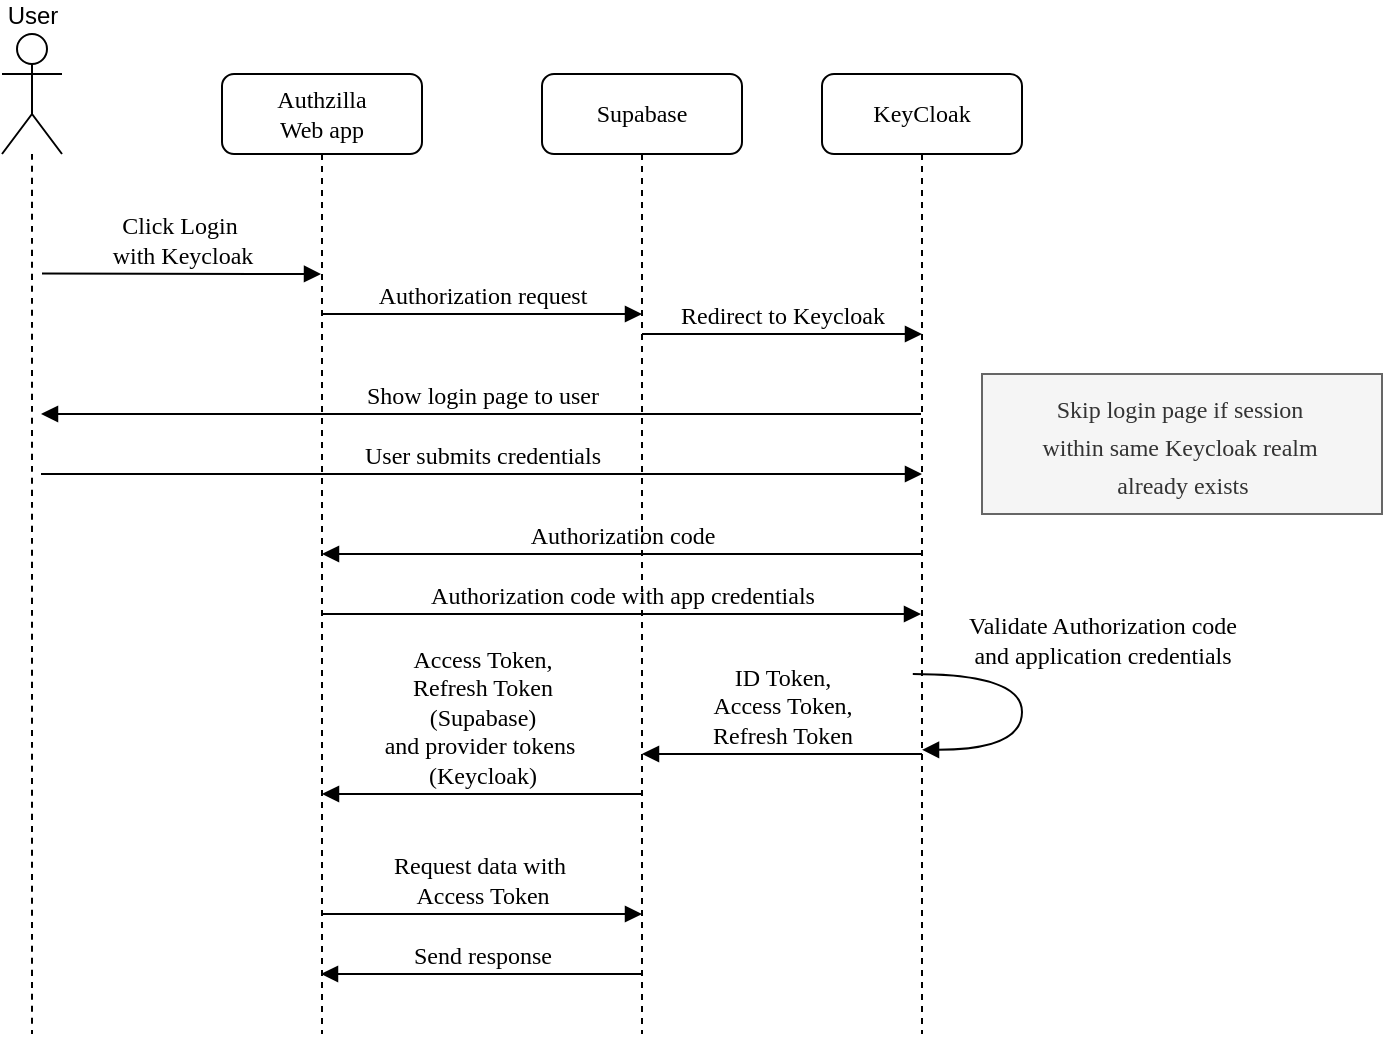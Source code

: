 <mxfile version="24.4.13" type="device" pages="3">
  <diagram name="Page-1" id="13e1069c-82ec-6db2-03f1-153e76fe0fe0">
    <mxGraphModel dx="766" dy="819" grid="1" gridSize="10" guides="1" tooltips="1" connect="1" arrows="1" fold="1" page="1" pageScale="1" pageWidth="1100" pageHeight="850" background="none" math="0" shadow="0">
      <root>
        <mxCell id="0" />
        <mxCell id="1" parent="0" />
        <mxCell id="7baba1c4bc27f4b0-2" value="&lt;div&gt;Authzilla&lt;/div&gt;&lt;div&gt;Web app&lt;br&gt;&lt;/div&gt;" style="shape=umlLifeline;perimeter=lifelinePerimeter;whiteSpace=wrap;html=1;container=1;collapsible=0;recursiveResize=0;outlineConnect=0;rounded=1;shadow=0;comic=0;labelBackgroundColor=none;strokeWidth=1;fontFamily=Verdana;fontSize=12;align=center;" parent="1" vertex="1">
          <mxGeometry x="240" y="80" width="100" height="480" as="geometry" />
        </mxCell>
        <mxCell id="7baba1c4bc27f4b0-3" value="Supabase" style="shape=umlLifeline;perimeter=lifelinePerimeter;whiteSpace=wrap;html=1;container=1;collapsible=0;recursiveResize=0;outlineConnect=0;rounded=1;shadow=0;comic=0;labelBackgroundColor=none;strokeWidth=1;fontFamily=Verdana;fontSize=12;align=center;" parent="1" vertex="1">
          <mxGeometry x="400" y="80" width="100" height="480" as="geometry" />
        </mxCell>
        <mxCell id="7baba1c4bc27f4b0-29" value="Authorization code with app credentials" style="html=1;verticalAlign=bottom;endArrow=block;labelBackgroundColor=none;fontFamily=Verdana;fontSize=12;edgeStyle=elbowEdgeStyle;elbow=vertical;" parent="7baba1c4bc27f4b0-3" target="7baba1c4bc27f4b0-4" edge="1">
          <mxGeometry relative="1" as="geometry">
            <mxPoint x="-110" y="270" as="sourcePoint" />
            <mxPoint x="160" y="270" as="targetPoint" />
          </mxGeometry>
        </mxCell>
        <mxCell id="7baba1c4bc27f4b0-17" value="&lt;div&gt;Redirect to Keycloak&lt;br&gt;&lt;/div&gt;" style="html=1;verticalAlign=bottom;endArrow=block;labelBackgroundColor=none;fontFamily=Verdana;fontSize=12;edgeStyle=elbowEdgeStyle;elbow=vertical;" parent="7baba1c4bc27f4b0-3" source="7baba1c4bc27f4b0-3" edge="1">
          <mxGeometry relative="1" as="geometry">
            <mxPoint x="60" y="130" as="sourcePoint" />
            <Array as="points">
              <mxPoint x="65" y="130" />
            </Array>
            <mxPoint x="190" y="130" as="targetPoint" />
          </mxGeometry>
        </mxCell>
        <mxCell id="7baba1c4bc27f4b0-4" value="KeyCloak" style="shape=umlLifeline;perimeter=lifelinePerimeter;whiteSpace=wrap;html=1;container=1;collapsible=0;recursiveResize=0;outlineConnect=0;rounded=1;shadow=0;comic=0;labelBackgroundColor=none;strokeWidth=1;fontFamily=Verdana;fontSize=12;align=center;fillStyle=auto;" parent="1" vertex="1">
          <mxGeometry x="540" y="80" width="100" height="480" as="geometry" />
        </mxCell>
        <mxCell id="PX7r41C8jKoDGEAEVAmK-14" value="&lt;div&gt;ID Token, &lt;br&gt;&lt;/div&gt;&lt;div&gt;Access Token,&lt;/div&gt;&lt;div&gt;Refresh Token&lt;br&gt;&lt;/div&gt;" style="html=1;verticalAlign=bottom;endArrow=block;labelBackgroundColor=none;fontFamily=Verdana;fontSize=12;" edge="1" parent="7baba1c4bc27f4b0-4">
          <mxGeometry relative="1" as="geometry">
            <mxPoint x="50" y="340" as="sourcePoint" />
            <mxPoint x="-90" y="340" as="targetPoint" />
          </mxGeometry>
        </mxCell>
        <mxCell id="7baba1c4bc27f4b0-35" value="&lt;div&gt;Validate Authorization code&lt;/div&gt;&lt;div&gt;and application credentials&lt;br&gt;&lt;/div&gt;" style="html=1;verticalAlign=bottom;endArrow=block;labelBackgroundColor=none;fontFamily=Verdana;fontSize=12;elbow=vertical;edgeStyle=orthogonalEdgeStyle;curved=1;entryX=1;entryY=0.286;entryPerimeter=0;exitX=1.038;exitY=0.345;exitPerimeter=0;" parent="7baba1c4bc27f4b0-4" edge="1">
          <mxGeometry x="-0.234" y="40" relative="1" as="geometry">
            <mxPoint x="45.4" y="300.0" as="sourcePoint" />
            <mxPoint x="50.02" y="337.92" as="targetPoint" />
            <Array as="points">
              <mxPoint x="100.02" y="299.9" />
              <mxPoint x="100.02" y="337.9" />
            </Array>
            <mxPoint as="offset" />
          </mxGeometry>
        </mxCell>
        <mxCell id="7baba1c4bc27f4b0-23" value="User submits credentials" style="html=1;verticalAlign=bottom;endArrow=block;entryX=0;entryY=0;labelBackgroundColor=none;fontFamily=Verdana;fontSize=12;" parent="1" edge="1">
          <mxGeometry relative="1" as="geometry">
            <mxPoint x="149.5" y="280" as="sourcePoint" />
            <mxPoint x="590" y="280" as="targetPoint" />
          </mxGeometry>
        </mxCell>
        <mxCell id="7baba1c4bc27f4b0-11" value="&lt;div&gt;Click Login&amp;nbsp;&lt;/div&gt;&lt;div&gt;with Keycloak&lt;/div&gt;" style="html=1;verticalAlign=bottom;endArrow=block;labelBackgroundColor=none;fontFamily=Verdana;fontSize=12;edgeStyle=elbowEdgeStyle;elbow=vertical;exitX=0.5;exitY=0.172;exitDx=0;exitDy=0;exitPerimeter=0;strokeWidth=1;" parent="1" target="7baba1c4bc27f4b0-2" edge="1">
          <mxGeometry relative="1" as="geometry">
            <mxPoint x="150" y="179.76" as="sourcePoint" />
            <mxPoint x="285" y="180" as="targetPoint" />
          </mxGeometry>
        </mxCell>
        <mxCell id="7baba1c4bc27f4b0-14" value="Authorization request" style="html=1;verticalAlign=bottom;endArrow=block;labelBackgroundColor=none;fontFamily=Verdana;fontSize=12;edgeStyle=elbowEdgeStyle;elbow=vertical;" parent="1" edge="1">
          <mxGeometry relative="1" as="geometry">
            <mxPoint x="290" y="200" as="sourcePoint" />
            <mxPoint x="450" y="200" as="targetPoint" />
          </mxGeometry>
        </mxCell>
        <mxCell id="PX7r41C8jKoDGEAEVAmK-23" style="edgeStyle=none;curved=1;rounded=0;orthogonalLoop=1;jettySize=auto;html=1;fontSize=12;startSize=8;endSize=8;endArrow=none;endFill=0;dashed=1;" edge="1" parent="1" source="PX7r41C8jKoDGEAEVAmK-3">
          <mxGeometry relative="1" as="geometry">
            <mxPoint x="145" y="560" as="targetPoint" />
          </mxGeometry>
        </mxCell>
        <mxCell id="PX7r41C8jKoDGEAEVAmK-3" value="User" style="shape=umlActor;verticalLabelPosition=top;verticalAlign=bottom;html=1;labelPosition=center;align=center;" vertex="1" parent="1">
          <mxGeometry x="130" y="60" width="30" height="60" as="geometry" />
        </mxCell>
        <mxCell id="PX7r41C8jKoDGEAEVAmK-12" value="Show login page to user" style="html=1;verticalAlign=bottom;endArrow=block;labelBackgroundColor=none;fontFamily=Verdana;fontSize=12;" edge="1" parent="1">
          <mxGeometry relative="1" as="geometry">
            <mxPoint x="589.5" y="250" as="sourcePoint" />
            <mxPoint x="149.5" y="250" as="targetPoint" />
          </mxGeometry>
        </mxCell>
        <mxCell id="PX7r41C8jKoDGEAEVAmK-13" value="Authorization code" style="html=1;verticalAlign=bottom;endArrow=block;labelBackgroundColor=none;fontFamily=Verdana;fontSize=12;" edge="1" parent="1">
          <mxGeometry relative="1" as="geometry">
            <mxPoint x="590" y="320" as="sourcePoint" />
            <mxPoint x="290" y="320" as="targetPoint" />
          </mxGeometry>
        </mxCell>
        <mxCell id="PX7r41C8jKoDGEAEVAmK-15" value="&lt;div&gt;Access Token,&lt;/div&gt;&lt;div&gt;Refresh Token &lt;br&gt;&lt;/div&gt;&lt;div&gt;(Supabase)&lt;/div&gt;&lt;div&gt;and provider tokens&amp;nbsp;&lt;/div&gt;&lt;div&gt;(Keycloak)&lt;br&gt;&lt;/div&gt;" style="html=1;verticalAlign=bottom;endArrow=block;labelBackgroundColor=none;fontFamily=Verdana;fontSize=12;" edge="1" parent="1" target="7baba1c4bc27f4b0-2">
          <mxGeometry relative="1" as="geometry">
            <mxPoint x="450" y="440" as="sourcePoint" />
            <mxPoint x="310" y="440" as="targetPoint" />
          </mxGeometry>
        </mxCell>
        <mxCell id="PX7r41C8jKoDGEAEVAmK-17" value="Send response" style="html=1;verticalAlign=bottom;endArrow=block;labelBackgroundColor=none;fontFamily=Verdana;fontSize=12;" edge="1" parent="1">
          <mxGeometry relative="1" as="geometry">
            <mxPoint x="450" y="530" as="sourcePoint" />
            <mxPoint x="289.5" y="530" as="targetPoint" />
          </mxGeometry>
        </mxCell>
        <mxCell id="PX7r41C8jKoDGEAEVAmK-16" value="&lt;div&gt;Request data with&amp;nbsp;&lt;/div&gt;&lt;div&gt;Access Token&lt;/div&gt;" style="html=1;verticalAlign=bottom;endArrow=block;labelBackgroundColor=none;fontFamily=Verdana;fontSize=12;edgeStyle=elbowEdgeStyle;elbow=vertical;" edge="1" parent="1">
          <mxGeometry relative="1" as="geometry">
            <mxPoint x="290" y="500" as="sourcePoint" />
            <mxPoint x="450" y="500" as="targetPoint" />
          </mxGeometry>
        </mxCell>
        <mxCell id="PX7r41C8jKoDGEAEVAmK-26" value="&lt;div&gt;&lt;font style=&quot;font-size: 12px;&quot; face=&quot;Verdana&quot;&gt;Skip login page if session&amp;nbsp;&lt;/font&gt;&lt;/div&gt;&lt;div&gt;&lt;font style=&quot;font-size: 12px;&quot; face=&quot;Verdana&quot;&gt;within same Keycloak realm&amp;nbsp;&lt;/font&gt;&lt;/div&gt;&lt;div&gt;&lt;font style=&quot;font-size: 12px;&quot; face=&quot;Verdana&quot;&gt;already exists&lt;/font&gt;&lt;/div&gt;" style="text;html=1;align=center;verticalAlign=middle;resizable=0;points=[];autosize=1;strokeColor=#666666;fillColor=#f5f5f5;fontSize=16;fontColor=#333333;" vertex="1" parent="1">
          <mxGeometry x="620" y="230" width="200" height="70" as="geometry" />
        </mxCell>
      </root>
    </mxGraphModel>
  </diagram>
  <diagram name="Copy of Page-1" id="uzajce16yBueRWfyHxfM">
    <mxGraphModel dx="1434" dy="832" grid="1" gridSize="10" guides="1" tooltips="1" connect="1" arrows="1" fold="1" page="1" pageScale="1" pageWidth="1100" pageHeight="850" background="none" math="0" shadow="0">
      <root>
        <mxCell id="-8wHPBKjxrdZyX75qHHw-0" />
        <mxCell id="-8wHPBKjxrdZyX75qHHw-1" parent="-8wHPBKjxrdZyX75qHHw-0" />
        <mxCell id="-8wHPBKjxrdZyX75qHHw-2" value="&lt;div&gt;Authzilla&lt;/div&gt;&lt;div&gt;Web app&lt;br&gt;&lt;/div&gt;" style="shape=umlLifeline;perimeter=lifelinePerimeter;whiteSpace=wrap;html=1;container=1;collapsible=0;recursiveResize=0;outlineConnect=0;rounded=1;shadow=0;comic=0;labelBackgroundColor=none;strokeWidth=1;fontFamily=Verdana;fontSize=12;align=center;" vertex="1" parent="-8wHPBKjxrdZyX75qHHw-1">
          <mxGeometry x="240" y="80" width="100" height="600" as="geometry" />
        </mxCell>
        <mxCell id="Pzb26Hz-QRL7ZcDQtYH3-3" value="Redirect to /firstlogin" style="html=1;verticalAlign=bottom;endArrow=block;labelBackgroundColor=none;fontFamily=Verdana;fontSize=12;" edge="1" parent="-8wHPBKjxrdZyX75qHHw-2">
          <mxGeometry x="0.003" relative="1" as="geometry">
            <mxPoint x="50" y="280" as="sourcePoint" />
            <mxPoint x="-95" y="280" as="targetPoint" />
            <mxPoint as="offset" />
          </mxGeometry>
        </mxCell>
        <mxCell id="Pzb26Hz-QRL7ZcDQtYH3-4" value="&lt;div&gt;User submits form&amp;nbsp;&lt;/div&gt;&lt;div&gt;with name and role&lt;br&gt;&lt;/div&gt;" style="html=1;verticalAlign=bottom;endArrow=block;labelBackgroundColor=none;fontFamily=Verdana;fontSize=12;edgeStyle=elbowEdgeStyle;elbow=vertical;" edge="1" parent="-8wHPBKjxrdZyX75qHHw-2">
          <mxGeometry relative="1" as="geometry">
            <mxPoint x="-94" y="320" as="sourcePoint" />
            <mxPoint x="50" y="320" as="targetPoint" />
            <mxPoint as="offset" />
          </mxGeometry>
        </mxCell>
        <mxCell id="Pzb26Hz-QRL7ZcDQtYH3-8" value="&lt;div&gt;User is logged out&lt;br&gt;&lt;/div&gt;" style="html=1;verticalAlign=bottom;endArrow=block;labelBackgroundColor=none;fontFamily=Verdana;fontSize=12;" edge="1" parent="-8wHPBKjxrdZyX75qHHw-2">
          <mxGeometry relative="1" as="geometry">
            <mxPoint x="50.5" y="380" as="sourcePoint" />
            <mxPoint x="-94" y="380" as="targetPoint" />
          </mxGeometry>
        </mxCell>
        <mxCell id="Pzb26Hz-QRL7ZcDQtYH3-9" value="User logs in again" style="html=1;verticalAlign=bottom;endArrow=block;labelBackgroundColor=none;fontFamily=Verdana;fontSize=12;edgeStyle=elbowEdgeStyle;elbow=vertical;" edge="1" parent="-8wHPBKjxrdZyX75qHHw-2">
          <mxGeometry relative="1" as="geometry">
            <mxPoint x="-94" y="420" as="sourcePoint" />
            <mxPoint x="50" y="420" as="targetPoint" />
            <mxPoint as="offset" />
          </mxGeometry>
        </mxCell>
        <mxCell id="-8wHPBKjxrdZyX75qHHw-3" value="Supabase" style="shape=umlLifeline;perimeter=lifelinePerimeter;whiteSpace=wrap;html=1;container=1;collapsible=0;recursiveResize=0;outlineConnect=0;rounded=1;shadow=0;comic=0;labelBackgroundColor=none;strokeWidth=1;fontFamily=Verdana;fontSize=12;align=center;" vertex="1" parent="-8wHPBKjxrdZyX75qHHw-1">
          <mxGeometry x="400" y="80" width="100" height="600" as="geometry" />
        </mxCell>
        <mxCell id="Pzb26Hz-QRL7ZcDQtYH3-0" value="&lt;div&gt;Access Token and&lt;/div&gt;&lt;div&gt;Refresh Token&lt;br&gt;&lt;/div&gt;" style="html=1;verticalAlign=bottom;endArrow=block;labelBackgroundColor=none;fontFamily=Verdana;fontSize=12;" edge="1" parent="-8wHPBKjxrdZyX75qHHw-3">
          <mxGeometry relative="1" as="geometry">
            <mxPoint x="50" y="160" as="sourcePoint" />
            <mxPoint x="-110" y="160" as="targetPoint" />
          </mxGeometry>
        </mxCell>
        <mxCell id="Pzb26Hz-QRL7ZcDQtYH3-1" value="&lt;div&gt;Request user data,&lt;/div&gt;&lt;div&gt;is the user new,&lt;/div&gt;&lt;div&gt;get new_users.is_new&lt;br&gt;&lt;/div&gt;" style="html=1;verticalAlign=bottom;endArrow=block;labelBackgroundColor=none;fontFamily=Verdana;fontSize=12;edgeStyle=elbowEdgeStyle;elbow=vertical;" edge="1" parent="-8wHPBKjxrdZyX75qHHw-3">
          <mxGeometry relative="1" as="geometry">
            <mxPoint x="-110" y="220" as="sourcePoint" />
            <mxPoint x="50" y="220" as="targetPoint" />
          </mxGeometry>
        </mxCell>
        <mxCell id="Pzb26Hz-QRL7ZcDQtYH3-2" value="&lt;div&gt;Send response,&lt;/div&gt;&lt;div&gt;is_new = true&lt;br&gt;&lt;/div&gt;" style="html=1;verticalAlign=bottom;endArrow=block;labelBackgroundColor=none;fontFamily=Verdana;fontSize=12;" edge="1" parent="-8wHPBKjxrdZyX75qHHw-3">
          <mxGeometry relative="1" as="geometry">
            <mxPoint x="50.5" y="260" as="sourcePoint" />
            <mxPoint x="-110" y="260" as="targetPoint" />
          </mxGeometry>
        </mxCell>
        <mxCell id="Pzb26Hz-QRL7ZcDQtYH3-5" value="&lt;div&gt;Data is sent to&lt;/div&gt;&lt;div&gt;public.new_users&lt;br&gt;&lt;/div&gt;" style="html=1;verticalAlign=bottom;endArrow=block;labelBackgroundColor=none;fontFamily=Verdana;fontSize=12;edgeStyle=elbowEdgeStyle;elbow=vertical;" edge="1" parent="-8wHPBKjxrdZyX75qHHw-3">
          <mxGeometry relative="1" as="geometry">
            <mxPoint x="-110" y="330" as="sourcePoint" />
            <mxPoint x="50" y="330" as="targetPoint" />
          </mxGeometry>
        </mxCell>
        <mxCell id="-8wHPBKjxrdZyX75qHHw-11" value="&lt;div&gt;New entry in&amp;nbsp;&lt;/div&gt;&lt;div&gt;auth.users table&lt;/div&gt;" style="html=1;verticalAlign=bottom;endArrow=block;labelBackgroundColor=none;fontFamily=Verdana;fontSize=12;edgeStyle=elbowEdgeStyle;elbow=vertical;" edge="1" parent="-8wHPBKjxrdZyX75qHHw-3">
          <mxGeometry relative="1" as="geometry">
            <mxPoint x="-110" y="110" as="sourcePoint" />
            <mxPoint x="50" y="110" as="targetPoint" />
          </mxGeometry>
        </mxCell>
        <mxCell id="odgqB7WwlLOnfThK7BMa-0" value="&lt;div&gt;A function is triggered,&lt;/div&gt;&lt;div&gt;entry created in&amp;nbsp;&lt;/div&gt;&lt;div&gt;public.new_users table&lt;br&gt;&lt;/div&gt;" style="html=1;verticalAlign=bottom;endArrow=block;labelBackgroundColor=none;fontFamily=Verdana;fontSize=12;elbow=vertical;edgeStyle=orthogonalEdgeStyle;curved=1;entryX=1;entryY=0.286;entryPerimeter=0;exitX=1.038;exitY=0.345;exitPerimeter=0;" edge="1" parent="-8wHPBKjxrdZyX75qHHw-3">
          <mxGeometry x="-0.234" y="40" relative="1" as="geometry">
            <mxPoint x="45.4" y="110.0" as="sourcePoint" />
            <mxPoint x="50.02" y="147.92" as="targetPoint" />
            <Array as="points">
              <mxPoint x="100.02" y="109.9" />
              <mxPoint x="100.02" y="147.9" />
            </Array>
            <mxPoint as="offset" />
          </mxGeometry>
        </mxCell>
        <mxCell id="Pzb26Hz-QRL7ZcDQtYH3-7" value="&lt;div&gt;Function is triggered,&lt;br&gt;&lt;/div&gt;&lt;div&gt;sets a custom claim for role&lt;/div&gt;&lt;div&gt;in auth.users app metadata&lt;br&gt;&lt;/div&gt;" style="html=1;verticalAlign=bottom;endArrow=block;labelBackgroundColor=none;fontFamily=Verdana;fontSize=12;elbow=vertical;edgeStyle=orthogonalEdgeStyle;curved=1;entryX=1;entryY=0.286;entryPerimeter=0;exitX=1.038;exitY=0.345;exitPerimeter=0;" edge="1" parent="-8wHPBKjxrdZyX75qHHw-3">
          <mxGeometry x="-0.234" y="50" relative="1" as="geometry">
            <mxPoint x="45.4" y="330.0" as="sourcePoint" />
            <mxPoint x="50.02" y="367.92" as="targetPoint" />
            <Array as="points">
              <mxPoint x="100.02" y="329.9" />
              <mxPoint x="100.02" y="367.9" />
            </Array>
            <mxPoint as="offset" />
          </mxGeometry>
        </mxCell>
        <mxCell id="Pzb26Hz-QRL7ZcDQtYH3-10" value="Authorization request" style="html=1;verticalAlign=bottom;endArrow=block;labelBackgroundColor=none;fontFamily=Verdana;fontSize=12;edgeStyle=elbowEdgeStyle;elbow=vertical;" edge="1" parent="-8wHPBKjxrdZyX75qHHw-3">
          <mxGeometry relative="1" as="geometry">
            <mxPoint x="-110" y="430" as="sourcePoint" />
            <mxPoint x="50" y="430" as="targetPoint" />
          </mxGeometry>
        </mxCell>
        <mxCell id="Pzb26Hz-QRL7ZcDQtYH3-11" value="&lt;div&gt;New Access Token&lt;/div&gt;&lt;div&gt;which includes role&lt;br&gt;&lt;/div&gt;" style="html=1;verticalAlign=bottom;endArrow=block;labelBackgroundColor=none;fontFamily=Verdana;fontSize=12;" edge="1" parent="-8wHPBKjxrdZyX75qHHw-3">
          <mxGeometry relative="1" as="geometry">
            <mxPoint x="50.5" y="470" as="sourcePoint" />
            <mxPoint x="-110" y="470" as="targetPoint" />
          </mxGeometry>
        </mxCell>
        <mxCell id="Pzb26Hz-QRL7ZcDQtYH3-12" value="&lt;div&gt;Request data with&lt;/div&gt;&lt;div&gt;Access Token&lt;br&gt;&lt;/div&gt;" style="html=1;verticalAlign=bottom;endArrow=block;labelBackgroundColor=none;fontFamily=Verdana;fontSize=12;edgeStyle=elbowEdgeStyle;elbow=vertical;" edge="1" parent="-8wHPBKjxrdZyX75qHHw-3">
          <mxGeometry relative="1" as="geometry">
            <mxPoint x="-110" y="520" as="sourcePoint" />
            <mxPoint x="50" y="520" as="targetPoint" />
          </mxGeometry>
        </mxCell>
        <mxCell id="-8wHPBKjxrdZyX75qHHw-10" value="&lt;div&gt;Sign up for&amp;nbsp;&lt;/div&gt;&lt;div&gt;the first time&lt;/div&gt;" style="html=1;verticalAlign=bottom;endArrow=block;labelBackgroundColor=none;fontFamily=Verdana;fontSize=12;edgeStyle=elbowEdgeStyle;elbow=vertical;exitX=0.5;exitY=0.172;exitDx=0;exitDy=0;exitPerimeter=0;strokeWidth=1;" edge="1" parent="-8wHPBKjxrdZyX75qHHw-1" target="-8wHPBKjxrdZyX75qHHw-2">
          <mxGeometry relative="1" as="geometry">
            <mxPoint x="145" y="179.76" as="sourcePoint" />
            <mxPoint x="285" y="180" as="targetPoint" />
          </mxGeometry>
        </mxCell>
        <mxCell id="-8wHPBKjxrdZyX75qHHw-12" style="edgeStyle=none;curved=1;rounded=0;orthogonalLoop=1;jettySize=auto;html=1;fontSize=12;startSize=8;endSize=8;endArrow=none;endFill=0;dashed=1;" edge="1" parent="-8wHPBKjxrdZyX75qHHw-1" source="-8wHPBKjxrdZyX75qHHw-13">
          <mxGeometry relative="1" as="geometry">
            <mxPoint x="145" y="680" as="targetPoint" />
          </mxGeometry>
        </mxCell>
        <mxCell id="-8wHPBKjxrdZyX75qHHw-13" value="User" style="shape=umlActor;verticalLabelPosition=top;verticalAlign=bottom;html=1;labelPosition=center;align=center;" vertex="1" parent="-8wHPBKjxrdZyX75qHHw-1">
          <mxGeometry x="130" y="60" width="30" height="60" as="geometry" />
        </mxCell>
        <mxCell id="Pzb26Hz-QRL7ZcDQtYH3-13" value="&lt;div&gt;Response depending&amp;nbsp;&lt;/div&gt;&lt;div&gt;on tables&#39; RLS&lt;/div&gt;" style="html=1;verticalAlign=bottom;endArrow=block;labelBackgroundColor=none;fontFamily=Verdana;fontSize=12;" edge="1" parent="-8wHPBKjxrdZyX75qHHw-1">
          <mxGeometry relative="1" as="geometry">
            <mxPoint x="450.5" y="639" as="sourcePoint" />
            <mxPoint x="290" y="639" as="targetPoint" />
          </mxGeometry>
        </mxCell>
        <mxCell id="Pzb26Hz-QRL7ZcDQtYH3-14" value="&lt;div&gt;&lt;font style=&quot;font-size: 12px;&quot; face=&quot;Verdana&quot;&gt;RLS: Row-Level Security&lt;/font&gt;&lt;/div&gt;" style="text;html=1;align=center;verticalAlign=middle;resizable=0;points=[];autosize=1;strokeColor=#666666;fillColor=#f5f5f5;fontSize=16;fontColor=#333333;" vertex="1" parent="-8wHPBKjxrdZyX75qHHw-1">
          <mxGeometry x="465" y="620" width="170" height="30" as="geometry" />
        </mxCell>
      </root>
    </mxGraphModel>
  </diagram>
  <diagram name="Copy of Copy of Page-1" id="sQbsyHyKau1o1eUWHpZ0">
    <mxGraphModel dx="766" dy="819" grid="1" gridSize="10" guides="1" tooltips="1" connect="1" arrows="1" fold="1" page="1" pageScale="1" pageWidth="1100" pageHeight="850" background="none" math="0" shadow="0">
      <root>
        <mxCell id="BOsUc2_7xlsHID5HbQzm-0" />
        <mxCell id="BOsUc2_7xlsHID5HbQzm-1" parent="BOsUc2_7xlsHID5HbQzm-0" />
        <mxCell id="BOsUc2_7xlsHID5HbQzm-2" value="&lt;div&gt;Authzilla&lt;/div&gt;&lt;div&gt;Web app&lt;br&gt;&lt;/div&gt;" style="shape=umlLifeline;perimeter=lifelinePerimeter;whiteSpace=wrap;html=1;container=1;collapsible=0;recursiveResize=0;outlineConnect=0;rounded=1;shadow=0;comic=0;labelBackgroundColor=none;strokeWidth=1;fontFamily=Verdana;fontSize=12;align=center;" vertex="1" parent="BOsUc2_7xlsHID5HbQzm-1">
          <mxGeometry x="240" y="80" width="100" height="600" as="geometry" />
        </mxCell>
        <mxCell id="BOsUc2_7xlsHID5HbQzm-3" value="Redirect to /firstlogin" style="html=1;verticalAlign=bottom;endArrow=block;labelBackgroundColor=none;fontFamily=Verdana;fontSize=12;" edge="1" parent="BOsUc2_7xlsHID5HbQzm-2">
          <mxGeometry x="0.003" relative="1" as="geometry">
            <mxPoint x="50" y="280" as="sourcePoint" />
            <mxPoint x="-95" y="280" as="targetPoint" />
            <mxPoint as="offset" />
          </mxGeometry>
        </mxCell>
        <mxCell id="BOsUc2_7xlsHID5HbQzm-4" value="&lt;div&gt;User submits form&amp;nbsp;&lt;/div&gt;&lt;div&gt;with name and role&lt;br&gt;&lt;/div&gt;" style="html=1;verticalAlign=bottom;endArrow=block;labelBackgroundColor=none;fontFamily=Verdana;fontSize=12;edgeStyle=elbowEdgeStyle;elbow=vertical;" edge="1" parent="BOsUc2_7xlsHID5HbQzm-2">
          <mxGeometry relative="1" as="geometry">
            <mxPoint x="-94" y="320" as="sourcePoint" />
            <mxPoint x="50" y="320" as="targetPoint" />
            <mxPoint as="offset" />
          </mxGeometry>
        </mxCell>
        <mxCell id="BOsUc2_7xlsHID5HbQzm-7" value="Supabase" style="shape=umlLifeline;perimeter=lifelinePerimeter;whiteSpace=wrap;html=1;container=1;collapsible=0;recursiveResize=0;outlineConnect=0;rounded=1;shadow=0;comic=0;labelBackgroundColor=none;strokeWidth=1;fontFamily=Verdana;fontSize=12;align=center;" vertex="1" parent="BOsUc2_7xlsHID5HbQzm-1">
          <mxGeometry x="400" y="80" width="100" height="600" as="geometry" />
        </mxCell>
        <mxCell id="BOsUc2_7xlsHID5HbQzm-8" value="&lt;div&gt;Access Token and&lt;/div&gt;&lt;div&gt;Refresh Token&lt;br&gt;&lt;/div&gt;" style="html=1;verticalAlign=bottom;endArrow=block;labelBackgroundColor=none;fontFamily=Verdana;fontSize=12;" edge="1" parent="BOsUc2_7xlsHID5HbQzm-7">
          <mxGeometry relative="1" as="geometry">
            <mxPoint x="50" y="160" as="sourcePoint" />
            <mxPoint x="-110" y="160" as="targetPoint" />
          </mxGeometry>
        </mxCell>
        <mxCell id="BOsUc2_7xlsHID5HbQzm-9" value="&lt;div&gt;Request user data,&lt;/div&gt;&lt;div&gt;is the user new,&lt;/div&gt;&lt;div&gt;get new_users.is_new&lt;br&gt;&lt;/div&gt;" style="html=1;verticalAlign=bottom;endArrow=block;labelBackgroundColor=none;fontFamily=Verdana;fontSize=12;edgeStyle=elbowEdgeStyle;elbow=vertical;" edge="1" parent="BOsUc2_7xlsHID5HbQzm-7">
          <mxGeometry relative="1" as="geometry">
            <mxPoint x="-110" y="220" as="sourcePoint" />
            <mxPoint x="50" y="220" as="targetPoint" />
          </mxGeometry>
        </mxCell>
        <mxCell id="BOsUc2_7xlsHID5HbQzm-10" value="&lt;div&gt;Send response,&lt;/div&gt;&lt;div&gt;is_new = true&lt;br&gt;&lt;/div&gt;" style="html=1;verticalAlign=bottom;endArrow=block;labelBackgroundColor=none;fontFamily=Verdana;fontSize=12;" edge="1" parent="BOsUc2_7xlsHID5HbQzm-7">
          <mxGeometry relative="1" as="geometry">
            <mxPoint x="50.5" y="260" as="sourcePoint" />
            <mxPoint x="-110" y="260" as="targetPoint" />
          </mxGeometry>
        </mxCell>
        <mxCell id="BOsUc2_7xlsHID5HbQzm-11" value="&lt;div&gt;Data is sent to&lt;/div&gt;&lt;div&gt;public.new_users&lt;br&gt;&lt;/div&gt;" style="html=1;verticalAlign=bottom;endArrow=block;labelBackgroundColor=none;fontFamily=Verdana;fontSize=12;edgeStyle=elbowEdgeStyle;elbow=vertical;" edge="1" parent="BOsUc2_7xlsHID5HbQzm-7">
          <mxGeometry relative="1" as="geometry">
            <mxPoint x="-110" y="330" as="sourcePoint" />
            <mxPoint x="50" y="330" as="targetPoint" />
          </mxGeometry>
        </mxCell>
        <mxCell id="BOsUc2_7xlsHID5HbQzm-12" value="&lt;div&gt;New entry in&amp;nbsp;&lt;/div&gt;&lt;div&gt;auth.users table&lt;/div&gt;" style="html=1;verticalAlign=bottom;endArrow=block;labelBackgroundColor=none;fontFamily=Verdana;fontSize=12;edgeStyle=elbowEdgeStyle;elbow=vertical;" edge="1" parent="BOsUc2_7xlsHID5HbQzm-7">
          <mxGeometry relative="1" as="geometry">
            <mxPoint x="-110" y="110" as="sourcePoint" />
            <mxPoint x="50" y="110" as="targetPoint" />
          </mxGeometry>
        </mxCell>
        <mxCell id="BOsUc2_7xlsHID5HbQzm-13" value="&lt;div&gt;A function is triggered,&lt;/div&gt;&lt;div&gt;entry created in&amp;nbsp;&lt;/div&gt;&lt;div&gt;public.new_users table&lt;br&gt;&lt;/div&gt;" style="html=1;verticalAlign=bottom;endArrow=block;labelBackgroundColor=none;fontFamily=Verdana;fontSize=12;elbow=vertical;edgeStyle=orthogonalEdgeStyle;curved=1;entryX=1;entryY=0.286;entryPerimeter=0;exitX=1.038;exitY=0.345;exitPerimeter=0;" edge="1" parent="BOsUc2_7xlsHID5HbQzm-7">
          <mxGeometry x="-0.234" y="40" relative="1" as="geometry">
            <mxPoint x="45.4" y="110.0" as="sourcePoint" />
            <mxPoint x="50.02" y="147.92" as="targetPoint" />
            <Array as="points">
              <mxPoint x="100.02" y="109.9" />
              <mxPoint x="100.02" y="147.9" />
            </Array>
            <mxPoint as="offset" />
          </mxGeometry>
        </mxCell>
        <mxCell id="BOsUc2_7xlsHID5HbQzm-14" value="&lt;div&gt;Function is triggered,&lt;br&gt;&lt;/div&gt;&lt;div&gt;sets a custom claim for role&lt;/div&gt;&lt;div&gt;in auth.users app metadata&lt;br&gt;&lt;/div&gt;" style="html=1;verticalAlign=bottom;endArrow=block;labelBackgroundColor=none;fontFamily=Verdana;fontSize=12;elbow=vertical;edgeStyle=orthogonalEdgeStyle;curved=1;entryX=1;entryY=0.286;entryPerimeter=0;exitX=1.038;exitY=0.345;exitPerimeter=0;" edge="1" parent="BOsUc2_7xlsHID5HbQzm-7">
          <mxGeometry x="-0.234" y="50" relative="1" as="geometry">
            <mxPoint x="45.4" y="330.0" as="sourcePoint" />
            <mxPoint x="50.02" y="367.92" as="targetPoint" />
            <Array as="points">
              <mxPoint x="100.02" y="329.9" />
              <mxPoint x="100.02" y="367.9" />
            </Array>
            <mxPoint as="offset" />
          </mxGeometry>
        </mxCell>
        <mxCell id="BOsUc2_7xlsHID5HbQzm-16" value="&lt;div&gt;New Access Token&lt;/div&gt;&lt;div&gt;which includes role&lt;br&gt;and Refresh Token&lt;br&gt;&lt;/div&gt;" style="html=1;verticalAlign=bottom;endArrow=block;labelBackgroundColor=none;fontFamily=Verdana;fontSize=12;" edge="1" parent="BOsUc2_7xlsHID5HbQzm-7">
          <mxGeometry x="-0.003" relative="1" as="geometry">
            <mxPoint x="50.5" y="460" as="sourcePoint" />
            <mxPoint x="-110" y="460" as="targetPoint" />
            <mxPoint as="offset" />
          </mxGeometry>
        </mxCell>
        <mxCell id="BOsUc2_7xlsHID5HbQzm-17" value="&lt;div&gt;Request data with&lt;/div&gt;&lt;div&gt;Access Token&lt;br&gt;&lt;/div&gt;" style="html=1;verticalAlign=bottom;endArrow=block;labelBackgroundColor=none;fontFamily=Verdana;fontSize=12;edgeStyle=elbowEdgeStyle;elbow=vertical;" edge="1" parent="BOsUc2_7xlsHID5HbQzm-7">
          <mxGeometry relative="1" as="geometry">
            <mxPoint x="-110" y="520" as="sourcePoint" />
            <mxPoint x="50" y="520" as="targetPoint" />
          </mxGeometry>
        </mxCell>
        <mxCell id="BOsUc2_7xlsHID5HbQzm-15" value="Refresh session" style="html=1;verticalAlign=bottom;endArrow=block;labelBackgroundColor=none;fontFamily=Verdana;fontSize=12;edgeStyle=elbowEdgeStyle;elbow=vertical;" edge="1" parent="BOsUc2_7xlsHID5HbQzm-7">
          <mxGeometry relative="1" as="geometry">
            <mxPoint x="-110" y="410" as="sourcePoint" />
            <mxPoint x="50" y="410" as="targetPoint" />
          </mxGeometry>
        </mxCell>
        <mxCell id="BOsUc2_7xlsHID5HbQzm-18" value="&lt;div&gt;Sign up for&amp;nbsp;&lt;/div&gt;&lt;div&gt;the first time&lt;/div&gt;" style="html=1;verticalAlign=bottom;endArrow=block;labelBackgroundColor=none;fontFamily=Verdana;fontSize=12;edgeStyle=elbowEdgeStyle;elbow=vertical;exitX=0.5;exitY=0.172;exitDx=0;exitDy=0;exitPerimeter=0;strokeWidth=1;" edge="1" parent="BOsUc2_7xlsHID5HbQzm-1" target="BOsUc2_7xlsHID5HbQzm-2">
          <mxGeometry relative="1" as="geometry">
            <mxPoint x="145" y="179.76" as="sourcePoint" />
            <mxPoint x="285" y="180" as="targetPoint" />
          </mxGeometry>
        </mxCell>
        <mxCell id="BOsUc2_7xlsHID5HbQzm-19" style="edgeStyle=none;curved=1;rounded=0;orthogonalLoop=1;jettySize=auto;html=1;fontSize=12;startSize=8;endSize=8;endArrow=none;endFill=0;dashed=1;" edge="1" parent="BOsUc2_7xlsHID5HbQzm-1" source="BOsUc2_7xlsHID5HbQzm-20">
          <mxGeometry relative="1" as="geometry">
            <mxPoint x="145" y="680" as="targetPoint" />
          </mxGeometry>
        </mxCell>
        <mxCell id="BOsUc2_7xlsHID5HbQzm-20" value="User" style="shape=umlActor;verticalLabelPosition=top;verticalAlign=bottom;html=1;labelPosition=center;align=center;" vertex="1" parent="BOsUc2_7xlsHID5HbQzm-1">
          <mxGeometry x="130" y="60" width="30" height="60" as="geometry" />
        </mxCell>
        <mxCell id="BOsUc2_7xlsHID5HbQzm-21" value="&lt;div&gt;Response depending&amp;nbsp;&lt;/div&gt;&lt;div&gt;on tables&#39; RLS&lt;/div&gt;" style="html=1;verticalAlign=bottom;endArrow=block;labelBackgroundColor=none;fontFamily=Verdana;fontSize=12;" edge="1" parent="BOsUc2_7xlsHID5HbQzm-1">
          <mxGeometry relative="1" as="geometry">
            <mxPoint x="450.5" y="639" as="sourcePoint" />
            <mxPoint x="290" y="639" as="targetPoint" />
          </mxGeometry>
        </mxCell>
        <mxCell id="BOsUc2_7xlsHID5HbQzm-22" value="&lt;div&gt;&lt;font style=&quot;font-size: 12px;&quot; face=&quot;Verdana&quot;&gt;RLS: Row-Level Security&lt;/font&gt;&lt;/div&gt;" style="text;html=1;align=center;verticalAlign=middle;resizable=0;points=[];autosize=1;strokeColor=#666666;fillColor=#f5f5f5;fontSize=16;fontColor=#333333;" vertex="1" parent="BOsUc2_7xlsHID5HbQzm-1">
          <mxGeometry x="465" y="620" width="170" height="30" as="geometry" />
        </mxCell>
      </root>
    </mxGraphModel>
  </diagram>
</mxfile>
